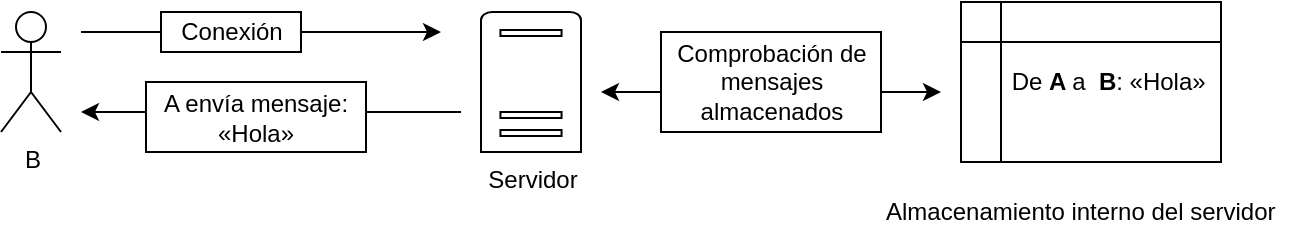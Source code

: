 <mxfile version="10.7.7" type="device"><diagram id="-A6xO0okZpercTpRC7aF" name="Page-1"><mxGraphModel dx="961" dy="568" grid="1" gridSize="10" guides="1" tooltips="1" connect="1" arrows="1" fold="1" page="1" pageScale="1" pageWidth="827" pageHeight="1169" math="0" shadow="0"><root><mxCell id="0"/><mxCell id="1" parent="0"/><mxCell id="vFxjxBVXv4sCe5NfRvP7-4" value="B" style="shape=umlActor;verticalLabelPosition=bottom;labelBackgroundColor=none;verticalAlign=top;html=1;outlineConnect=0;" vertex="1" parent="1"><mxGeometry x="87.5" y="75" width="30" height="60" as="geometry"/></mxCell><mxCell id="vFxjxBVXv4sCe5NfRvP7-18" value="Almacenamiento interno del servidor" style="text;html=1;resizable=0;points=[];autosize=1;align=left;verticalAlign=top;spacingTop=-4;" vertex="1" parent="1"><mxGeometry x="527.5" y="165" width="210" height="20" as="geometry"/></mxCell><mxCell id="vFxjxBVXv4sCe5NfRvP7-23" value="Servidor&lt;br&gt;" style="pointerEvents=1;shadow=0;dashed=0;html=1;strokeColor=#000000;labelPosition=center;verticalLabelPosition=bottom;verticalAlign=top;outlineConnect=0;align=center;shape=mxgraph.office.servers.server_generic;fillColor=none;labelBackgroundColor=#ffffff;fontColor=none;" vertex="1" parent="1"><mxGeometry x="327.5" y="75" width="50" height="70" as="geometry"/></mxCell><mxCell id="vFxjxBVXv4sCe5NfRvP7-24" value="" style="endArrow=classic;html=1;" edge="1" parent="1"><mxGeometry width="50" height="50" relative="1" as="geometry"><mxPoint x="127.5" y="85" as="sourcePoint"/><mxPoint x="307.5" y="85" as="targetPoint"/></mxGeometry></mxCell><mxCell id="vFxjxBVXv4sCe5NfRvP7-25" value="Conexión" style="rounded=0;whiteSpace=wrap;html=1;fillColor=#ffffff;" vertex="1" parent="1"><mxGeometry x="167.5" y="75" width="70" height="20" as="geometry"/></mxCell><mxCell id="vFxjxBVXv4sCe5NfRvP7-28" value="&amp;nbsp; &amp;nbsp; &amp;nbsp;De &lt;b&gt;A &lt;/b&gt;a&amp;nbsp;&lt;b&gt;&amp;nbsp;B&lt;/b&gt;: «Hola»" style="shape=internalStorage;whiteSpace=wrap;html=1;backgroundOutline=1;" vertex="1" parent="1"><mxGeometry x="567.5" y="70" width="130" height="80" as="geometry"/></mxCell><mxCell id="vFxjxBVXv4sCe5NfRvP7-32" value="" style="endArrow=classic;startArrow=classic;html=1;" edge="1" parent="1"><mxGeometry width="50" height="50" relative="1" as="geometry"><mxPoint x="557.5" y="115" as="sourcePoint"/><mxPoint x="387.5" y="115" as="targetPoint"/></mxGeometry></mxCell><mxCell id="vFxjxBVXv4sCe5NfRvP7-33" value="Comprobación de mensajes almacenados" style="rounded=0;whiteSpace=wrap;html=1;fillColor=#ffffff;" vertex="1" parent="1"><mxGeometry x="417.5" y="85" width="110" height="50" as="geometry"/></mxCell><mxCell id="vFxjxBVXv4sCe5NfRvP7-35" value="" style="endArrow=classic;html=1;" edge="1" parent="1"><mxGeometry width="50" height="50" relative="1" as="geometry"><mxPoint x="317.5" y="125" as="sourcePoint"/><mxPoint x="127.5" y="125" as="targetPoint"/></mxGeometry></mxCell><mxCell id="vFxjxBVXv4sCe5NfRvP7-36" value="&lt;div&gt;A envía mensaje:&lt;/div&gt;&lt;div&gt;«Hola»&lt;/div&gt;" style="rounded=0;whiteSpace=wrap;html=1;fillColor=#ffffff;" vertex="1" parent="1"><mxGeometry x="160" y="110" width="110" height="35" as="geometry"/></mxCell></root></mxGraphModel></diagram></mxfile>
